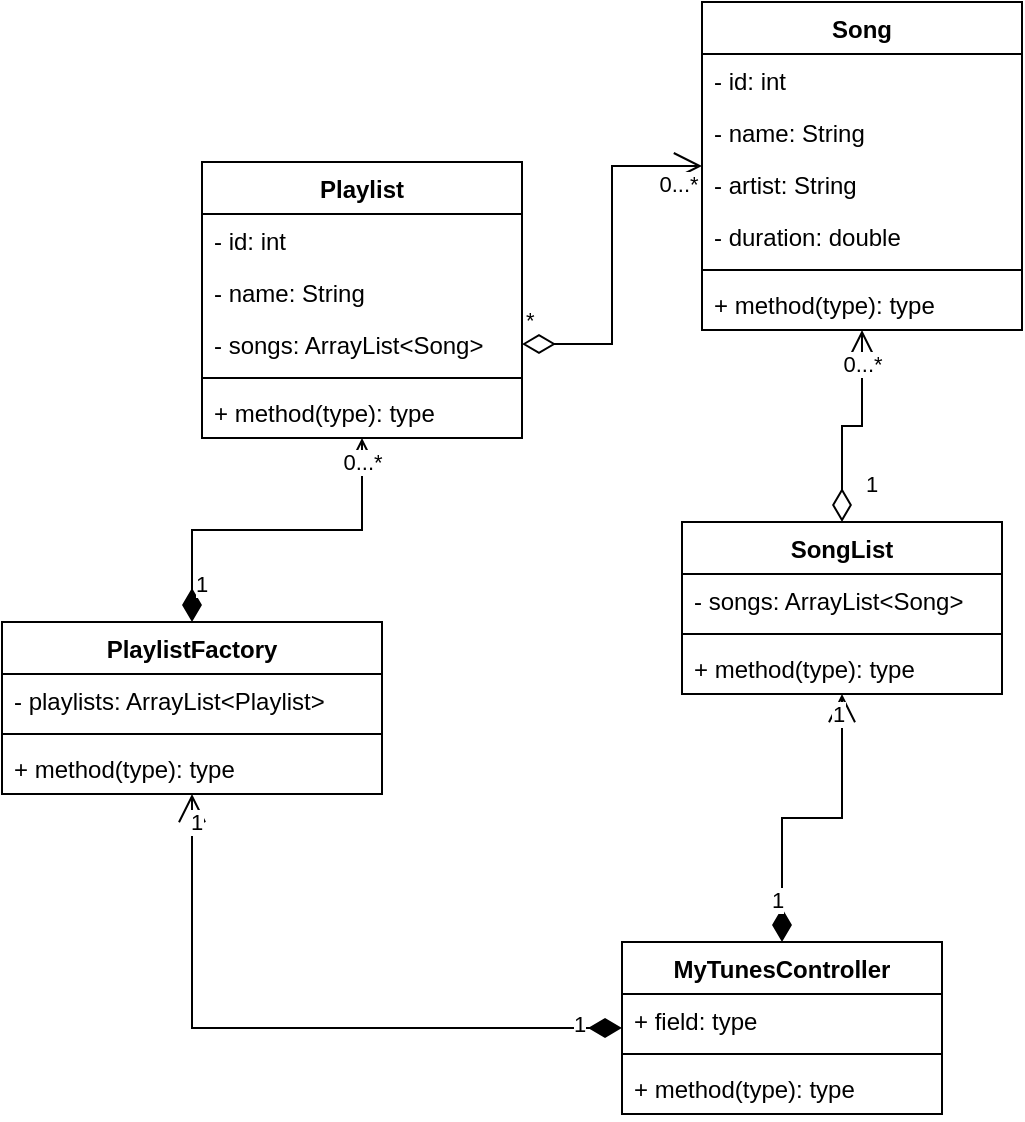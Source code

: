 <mxfile version="23.1.5" type="device">
  <diagram name="Strona-1" id="8CpkyII1B6UX-1jMQMUl">
    <mxGraphModel dx="1004" dy="643" grid="1" gridSize="10" guides="1" tooltips="1" connect="1" arrows="1" fold="1" page="1" pageScale="1" pageWidth="1100" pageHeight="1700" math="0" shadow="0">
      <root>
        <mxCell id="0" />
        <mxCell id="1" parent="0" />
        <mxCell id="HroD44mr8rQj_9oqzMRu-1" value="Song" style="swimlane;fontStyle=1;align=center;verticalAlign=top;childLayout=stackLayout;horizontal=1;startSize=26;horizontalStack=0;resizeParent=1;resizeParentMax=0;resizeLast=0;collapsible=1;marginBottom=0;whiteSpace=wrap;html=1;" vertex="1" parent="1">
          <mxGeometry x="750" y="300" width="160" height="164" as="geometry" />
        </mxCell>
        <mxCell id="HroD44mr8rQj_9oqzMRu-2" value="- id: int" style="text;strokeColor=none;fillColor=none;align=left;verticalAlign=top;spacingLeft=4;spacingRight=4;overflow=hidden;rotatable=0;points=[[0,0.5],[1,0.5]];portConstraint=eastwest;whiteSpace=wrap;html=1;" vertex="1" parent="HroD44mr8rQj_9oqzMRu-1">
          <mxGeometry y="26" width="160" height="26" as="geometry" />
        </mxCell>
        <mxCell id="HroD44mr8rQj_9oqzMRu-20" value="- name: String" style="text;strokeColor=none;fillColor=none;align=left;verticalAlign=top;spacingLeft=4;spacingRight=4;overflow=hidden;rotatable=0;points=[[0,0.5],[1,0.5]];portConstraint=eastwest;whiteSpace=wrap;html=1;" vertex="1" parent="HroD44mr8rQj_9oqzMRu-1">
          <mxGeometry y="52" width="160" height="26" as="geometry" />
        </mxCell>
        <mxCell id="HroD44mr8rQj_9oqzMRu-27" value="- artist: String" style="text;strokeColor=none;fillColor=none;align=left;verticalAlign=top;spacingLeft=4;spacingRight=4;overflow=hidden;rotatable=0;points=[[0,0.5],[1,0.5]];portConstraint=eastwest;whiteSpace=wrap;html=1;" vertex="1" parent="HroD44mr8rQj_9oqzMRu-1">
          <mxGeometry y="78" width="160" height="26" as="geometry" />
        </mxCell>
        <mxCell id="HroD44mr8rQj_9oqzMRu-19" value="- duration: double" style="text;strokeColor=none;fillColor=none;align=left;verticalAlign=top;spacingLeft=4;spacingRight=4;overflow=hidden;rotatable=0;points=[[0,0.5],[1,0.5]];portConstraint=eastwest;whiteSpace=wrap;html=1;" vertex="1" parent="HroD44mr8rQj_9oqzMRu-1">
          <mxGeometry y="104" width="160" height="26" as="geometry" />
        </mxCell>
        <mxCell id="HroD44mr8rQj_9oqzMRu-3" value="" style="line;strokeWidth=1;fillColor=none;align=left;verticalAlign=middle;spacingTop=-1;spacingLeft=3;spacingRight=3;rotatable=0;labelPosition=right;points=[];portConstraint=eastwest;strokeColor=inherit;" vertex="1" parent="HroD44mr8rQj_9oqzMRu-1">
          <mxGeometry y="130" width="160" height="8" as="geometry" />
        </mxCell>
        <mxCell id="HroD44mr8rQj_9oqzMRu-4" value="+ method(type): type" style="text;strokeColor=none;fillColor=none;align=left;verticalAlign=top;spacingLeft=4;spacingRight=4;overflow=hidden;rotatable=0;points=[[0,0.5],[1,0.5]];portConstraint=eastwest;whiteSpace=wrap;html=1;" vertex="1" parent="HroD44mr8rQj_9oqzMRu-1">
          <mxGeometry y="138" width="160" height="26" as="geometry" />
        </mxCell>
        <mxCell id="HroD44mr8rQj_9oqzMRu-5" value="PlaylistFactory" style="swimlane;fontStyle=1;align=center;verticalAlign=top;childLayout=stackLayout;horizontal=1;startSize=26;horizontalStack=0;resizeParent=1;resizeParentMax=0;resizeLast=0;collapsible=1;marginBottom=0;whiteSpace=wrap;html=1;" vertex="1" parent="1">
          <mxGeometry x="400" y="610" width="190" height="86" as="geometry" />
        </mxCell>
        <mxCell id="HroD44mr8rQj_9oqzMRu-6" value="- playlists: ArrayList&amp;lt;Playlist&amp;gt;" style="text;strokeColor=none;fillColor=none;align=left;verticalAlign=top;spacingLeft=4;spacingRight=4;overflow=hidden;rotatable=0;points=[[0,0.5],[1,0.5]];portConstraint=eastwest;whiteSpace=wrap;html=1;" vertex="1" parent="HroD44mr8rQj_9oqzMRu-5">
          <mxGeometry y="26" width="190" height="26" as="geometry" />
        </mxCell>
        <mxCell id="HroD44mr8rQj_9oqzMRu-7" value="" style="line;strokeWidth=1;fillColor=none;align=left;verticalAlign=middle;spacingTop=-1;spacingLeft=3;spacingRight=3;rotatable=0;labelPosition=right;points=[];portConstraint=eastwest;strokeColor=inherit;" vertex="1" parent="HroD44mr8rQj_9oqzMRu-5">
          <mxGeometry y="52" width="190" height="8" as="geometry" />
        </mxCell>
        <mxCell id="HroD44mr8rQj_9oqzMRu-8" value="+ method(type): type" style="text;strokeColor=none;fillColor=none;align=left;verticalAlign=top;spacingLeft=4;spacingRight=4;overflow=hidden;rotatable=0;points=[[0,0.5],[1,0.5]];portConstraint=eastwest;whiteSpace=wrap;html=1;" vertex="1" parent="HroD44mr8rQj_9oqzMRu-5">
          <mxGeometry y="60" width="190" height="26" as="geometry" />
        </mxCell>
        <mxCell id="HroD44mr8rQj_9oqzMRu-9" value="Playlist" style="swimlane;fontStyle=1;align=center;verticalAlign=top;childLayout=stackLayout;horizontal=1;startSize=26;horizontalStack=0;resizeParent=1;resizeParentMax=0;resizeLast=0;collapsible=1;marginBottom=0;whiteSpace=wrap;html=1;" vertex="1" parent="1">
          <mxGeometry x="500" y="380" width="160" height="138" as="geometry" />
        </mxCell>
        <mxCell id="HroD44mr8rQj_9oqzMRu-10" value="- id: int" style="text;strokeColor=none;fillColor=none;align=left;verticalAlign=top;spacingLeft=4;spacingRight=4;overflow=hidden;rotatable=0;points=[[0,0.5],[1,0.5]];portConstraint=eastwest;whiteSpace=wrap;html=1;" vertex="1" parent="HroD44mr8rQj_9oqzMRu-9">
          <mxGeometry y="26" width="160" height="26" as="geometry" />
        </mxCell>
        <mxCell id="HroD44mr8rQj_9oqzMRu-17" value="- name: String&amp;nbsp;" style="text;strokeColor=none;fillColor=none;align=left;verticalAlign=top;spacingLeft=4;spacingRight=4;overflow=hidden;rotatable=0;points=[[0,0.5],[1,0.5]];portConstraint=eastwest;whiteSpace=wrap;html=1;" vertex="1" parent="HroD44mr8rQj_9oqzMRu-9">
          <mxGeometry y="52" width="160" height="26" as="geometry" />
        </mxCell>
        <mxCell id="HroD44mr8rQj_9oqzMRu-18" value="- songs: ArrayList&amp;lt;Song&amp;gt;" style="text;strokeColor=none;fillColor=none;align=left;verticalAlign=top;spacingLeft=4;spacingRight=4;overflow=hidden;rotatable=0;points=[[0,0.5],[1,0.5]];portConstraint=eastwest;whiteSpace=wrap;html=1;" vertex="1" parent="HroD44mr8rQj_9oqzMRu-9">
          <mxGeometry y="78" width="160" height="26" as="geometry" />
        </mxCell>
        <mxCell id="HroD44mr8rQj_9oqzMRu-11" value="" style="line;strokeWidth=1;fillColor=none;align=left;verticalAlign=middle;spacingTop=-1;spacingLeft=3;spacingRight=3;rotatable=0;labelPosition=right;points=[];portConstraint=eastwest;strokeColor=inherit;" vertex="1" parent="HroD44mr8rQj_9oqzMRu-9">
          <mxGeometry y="104" width="160" height="8" as="geometry" />
        </mxCell>
        <mxCell id="HroD44mr8rQj_9oqzMRu-12" value="+ method(type): type" style="text;strokeColor=none;fillColor=none;align=left;verticalAlign=top;spacingLeft=4;spacingRight=4;overflow=hidden;rotatable=0;points=[[0,0.5],[1,0.5]];portConstraint=eastwest;whiteSpace=wrap;html=1;" vertex="1" parent="HroD44mr8rQj_9oqzMRu-9">
          <mxGeometry y="112" width="160" height="26" as="geometry" />
        </mxCell>
        <mxCell id="HroD44mr8rQj_9oqzMRu-13" value="MyTunesController" style="swimlane;fontStyle=1;align=center;verticalAlign=top;childLayout=stackLayout;horizontal=1;startSize=26;horizontalStack=0;resizeParent=1;resizeParentMax=0;resizeLast=0;collapsible=1;marginBottom=0;whiteSpace=wrap;html=1;" vertex="1" parent="1">
          <mxGeometry x="710" y="770" width="160" height="86" as="geometry" />
        </mxCell>
        <mxCell id="HroD44mr8rQj_9oqzMRu-14" value="+ field: type" style="text;strokeColor=none;fillColor=none;align=left;verticalAlign=top;spacingLeft=4;spacingRight=4;overflow=hidden;rotatable=0;points=[[0,0.5],[1,0.5]];portConstraint=eastwest;whiteSpace=wrap;html=1;" vertex="1" parent="HroD44mr8rQj_9oqzMRu-13">
          <mxGeometry y="26" width="160" height="26" as="geometry" />
        </mxCell>
        <mxCell id="HroD44mr8rQj_9oqzMRu-15" value="" style="line;strokeWidth=1;fillColor=none;align=left;verticalAlign=middle;spacingTop=-1;spacingLeft=3;spacingRight=3;rotatable=0;labelPosition=right;points=[];portConstraint=eastwest;strokeColor=inherit;" vertex="1" parent="HroD44mr8rQj_9oqzMRu-13">
          <mxGeometry y="52" width="160" height="8" as="geometry" />
        </mxCell>
        <mxCell id="HroD44mr8rQj_9oqzMRu-16" value="+ method(type): type" style="text;strokeColor=none;fillColor=none;align=left;verticalAlign=top;spacingLeft=4;spacingRight=4;overflow=hidden;rotatable=0;points=[[0,0.5],[1,0.5]];portConstraint=eastwest;whiteSpace=wrap;html=1;" vertex="1" parent="HroD44mr8rQj_9oqzMRu-13">
          <mxGeometry y="60" width="160" height="26" as="geometry" />
        </mxCell>
        <mxCell id="HroD44mr8rQj_9oqzMRu-25" value="*" style="endArrow=open;html=1;endSize=12;startArrow=diamondThin;startSize=14;startFill=0;edgeStyle=orthogonalEdgeStyle;align=left;verticalAlign=bottom;rounded=0;" edge="1" parent="1" source="HroD44mr8rQj_9oqzMRu-18" target="HroD44mr8rQj_9oqzMRu-1">
          <mxGeometry x="-1" y="3" relative="1" as="geometry">
            <mxPoint x="680" y="610" as="sourcePoint" />
            <mxPoint x="840" y="610" as="targetPoint" />
            <mxPoint as="offset" />
          </mxGeometry>
        </mxCell>
        <mxCell id="HroD44mr8rQj_9oqzMRu-35" value="0...*" style="edgeLabel;html=1;align=center;verticalAlign=middle;resizable=0;points=[];" vertex="1" connectable="0" parent="HroD44mr8rQj_9oqzMRu-25">
          <mxGeometry x="0.858" relative="1" as="geometry">
            <mxPoint y="9" as="offset" />
          </mxGeometry>
        </mxCell>
        <mxCell id="HroD44mr8rQj_9oqzMRu-28" value="1" style="endArrow=open;html=1;endSize=12;startArrow=diamondThin;startSize=14;startFill=1;edgeStyle=orthogonalEdgeStyle;align=left;verticalAlign=bottom;rounded=0;" edge="1" parent="1" source="HroD44mr8rQj_9oqzMRu-5" target="HroD44mr8rQj_9oqzMRu-9">
          <mxGeometry x="-0.883" relative="1" as="geometry">
            <mxPoint x="640" y="640" as="sourcePoint" />
            <mxPoint x="800" y="640" as="targetPoint" />
            <mxPoint as="offset" />
          </mxGeometry>
        </mxCell>
        <mxCell id="HroD44mr8rQj_9oqzMRu-33" value="0...*" style="edgeLabel;html=1;align=center;verticalAlign=middle;resizable=0;points=[];" vertex="1" connectable="0" parent="HroD44mr8rQj_9oqzMRu-28">
          <mxGeometry x="0.788" relative="1" as="geometry">
            <mxPoint y="-7" as="offset" />
          </mxGeometry>
        </mxCell>
        <mxCell id="HroD44mr8rQj_9oqzMRu-30" value="1" style="endArrow=open;html=1;endSize=12;startArrow=diamondThin;startSize=14;startFill=1;edgeStyle=orthogonalEdgeStyle;align=left;verticalAlign=bottom;rounded=0;" edge="1" parent="1" source="HroD44mr8rQj_9oqzMRu-13" target="HroD44mr8rQj_9oqzMRu-5">
          <mxGeometry x="-0.841" y="7" relative="1" as="geometry">
            <mxPoint x="490" y="800" as="sourcePoint" />
            <mxPoint x="650" y="800" as="targetPoint" />
            <mxPoint as="offset" />
          </mxGeometry>
        </mxCell>
        <mxCell id="HroD44mr8rQj_9oqzMRu-47" value="1" style="edgeLabel;html=1;align=center;verticalAlign=middle;resizable=0;points=[];" vertex="1" connectable="0" parent="HroD44mr8rQj_9oqzMRu-30">
          <mxGeometry x="0.916" y="-2" relative="1" as="geometry">
            <mxPoint as="offset" />
          </mxGeometry>
        </mxCell>
        <mxCell id="HroD44mr8rQj_9oqzMRu-36" value="SongList" style="swimlane;fontStyle=1;align=center;verticalAlign=top;childLayout=stackLayout;horizontal=1;startSize=26;horizontalStack=0;resizeParent=1;resizeParentMax=0;resizeLast=0;collapsible=1;marginBottom=0;whiteSpace=wrap;html=1;" vertex="1" parent="1">
          <mxGeometry x="740" y="560" width="160" height="86" as="geometry" />
        </mxCell>
        <mxCell id="HroD44mr8rQj_9oqzMRu-38" value="- songs: ArrayList&amp;lt;Song&amp;gt;" style="text;strokeColor=none;fillColor=none;align=left;verticalAlign=top;spacingLeft=4;spacingRight=4;overflow=hidden;rotatable=0;points=[[0,0.5],[1,0.5]];portConstraint=eastwest;whiteSpace=wrap;html=1;" vertex="1" parent="HroD44mr8rQj_9oqzMRu-36">
          <mxGeometry y="26" width="160" height="26" as="geometry" />
        </mxCell>
        <mxCell id="HroD44mr8rQj_9oqzMRu-41" value="" style="line;strokeWidth=1;fillColor=none;align=left;verticalAlign=middle;spacingTop=-1;spacingLeft=3;spacingRight=3;rotatable=0;labelPosition=right;points=[];portConstraint=eastwest;strokeColor=inherit;" vertex="1" parent="HroD44mr8rQj_9oqzMRu-36">
          <mxGeometry y="52" width="160" height="8" as="geometry" />
        </mxCell>
        <mxCell id="HroD44mr8rQj_9oqzMRu-42" value="+ method(type): type" style="text;strokeColor=none;fillColor=none;align=left;verticalAlign=top;spacingLeft=4;spacingRight=4;overflow=hidden;rotatable=0;points=[[0,0.5],[1,0.5]];portConstraint=eastwest;whiteSpace=wrap;html=1;" vertex="1" parent="HroD44mr8rQj_9oqzMRu-36">
          <mxGeometry y="60" width="160" height="26" as="geometry" />
        </mxCell>
        <mxCell id="HroD44mr8rQj_9oqzMRu-43" value="1" style="endArrow=open;html=1;endSize=12;startArrow=diamondThin;startSize=14;startFill=0;edgeStyle=orthogonalEdgeStyle;align=left;verticalAlign=bottom;rounded=0;" edge="1" parent="1" source="HroD44mr8rQj_9oqzMRu-36" target="HroD44mr8rQj_9oqzMRu-1">
          <mxGeometry x="-0.811" y="-10" relative="1" as="geometry">
            <mxPoint x="744.72" y="493.22" as="sourcePoint" />
            <mxPoint x="834.72" y="404.22" as="targetPoint" />
            <mxPoint as="offset" />
          </mxGeometry>
        </mxCell>
        <mxCell id="HroD44mr8rQj_9oqzMRu-44" value="0...*" style="edgeLabel;html=1;align=center;verticalAlign=middle;resizable=0;points=[];" vertex="1" connectable="0" parent="HroD44mr8rQj_9oqzMRu-43">
          <mxGeometry x="0.858" relative="1" as="geometry">
            <mxPoint y="9" as="offset" />
          </mxGeometry>
        </mxCell>
        <mxCell id="HroD44mr8rQj_9oqzMRu-46" value="1" style="endArrow=open;html=1;endSize=12;startArrow=diamondThin;startSize=14;startFill=1;edgeStyle=orthogonalEdgeStyle;align=left;verticalAlign=bottom;rounded=0;" edge="1" parent="1" source="HroD44mr8rQj_9oqzMRu-13" target="HroD44mr8rQj_9oqzMRu-36">
          <mxGeometry x="-0.841" y="7" relative="1" as="geometry">
            <mxPoint x="720" y="823" as="sourcePoint" />
            <mxPoint x="505" y="706" as="targetPoint" />
            <mxPoint as="offset" />
          </mxGeometry>
        </mxCell>
        <mxCell id="HroD44mr8rQj_9oqzMRu-48" value="1" style="edgeLabel;html=1;align=center;verticalAlign=middle;resizable=0;points=[];" vertex="1" connectable="0" parent="HroD44mr8rQj_9oqzMRu-46">
          <mxGeometry x="0.871" y="2" relative="1" as="geometry">
            <mxPoint as="offset" />
          </mxGeometry>
        </mxCell>
      </root>
    </mxGraphModel>
  </diagram>
</mxfile>
